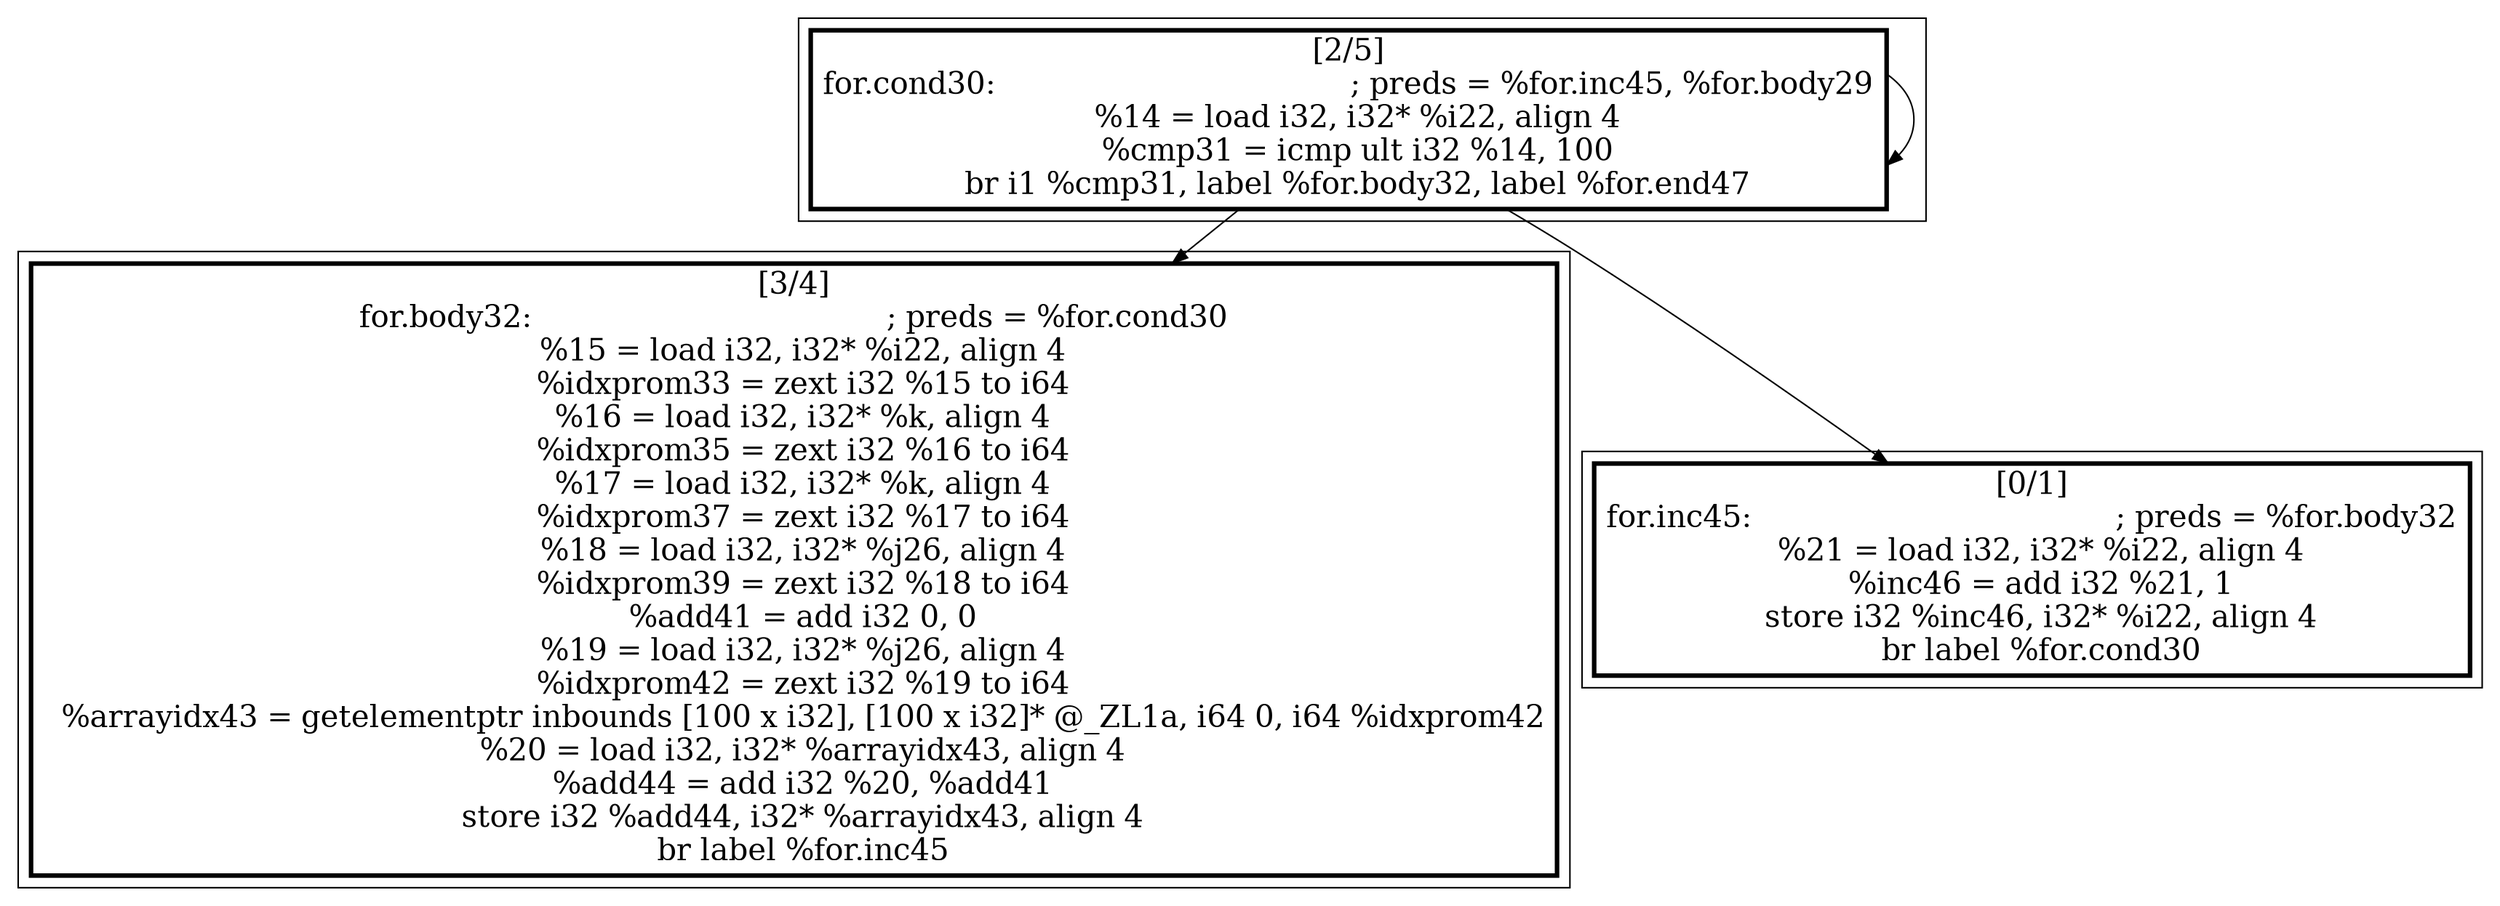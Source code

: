 
digraph G {



node233->node234 [ ]
node233->node232 [ ]
node233->node233 [ ]


subgraph cluster2 {


node234 [penwidth=3.0,fontsize=20,shape=rectangle,label="[3/4]
for.body32:                                       ; preds = %for.cond30
  %15 = load i32, i32* %i22, align 4
  %idxprom33 = zext i32 %15 to i64
  %16 = load i32, i32* %k, align 4
  %idxprom35 = zext i32 %16 to i64
  %17 = load i32, i32* %k, align 4
  %idxprom37 = zext i32 %17 to i64
  %18 = load i32, i32* %j26, align 4
  %idxprom39 = zext i32 %18 to i64
  %add41 = add i32 0, 0
  %19 = load i32, i32* %j26, align 4
  %idxprom42 = zext i32 %19 to i64
  %arrayidx43 = getelementptr inbounds [100 x i32], [100 x i32]* @_ZL1a, i64 0, i64 %idxprom42
  %20 = load i32, i32* %arrayidx43, align 4
  %add44 = add i32 %20, %add41
  store i32 %add44, i32* %arrayidx43, align 4
  br label %for.inc45
" ]



}

subgraph cluster0 {


node232 [penwidth=3.0,fontsize=20,shape=rectangle,label="[0/1]
for.inc45:                                        ; preds = %for.body32
  %21 = load i32, i32* %i22, align 4
  %inc46 = add i32 %21, 1
  store i32 %inc46, i32* %i22, align 4
  br label %for.cond30
" ]



}

subgraph cluster1 {


node233 [penwidth=3.0,fontsize=20,shape=rectangle,label="[2/5]
for.cond30:                                       ; preds = %for.inc45, %for.body29
  %14 = load i32, i32* %i22, align 4
  %cmp31 = icmp ult i32 %14, 100
  br i1 %cmp31, label %for.body32, label %for.end47
" ]



}

}

